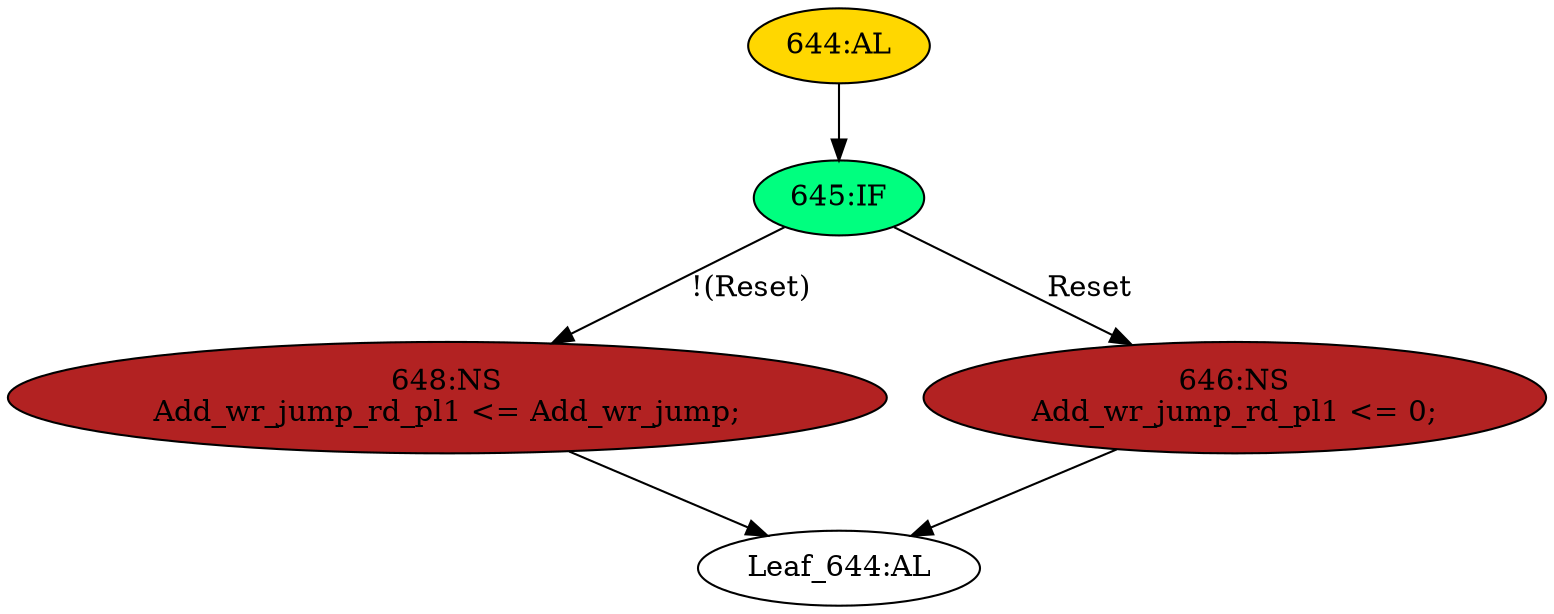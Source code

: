 strict digraph "" {
	node [label="\N"];
	"644:AL"	 [ast="<pyverilog.vparser.ast.Always object at 0x7fbd1c2e60d0>",
		clk_sens=False,
		fillcolor=gold,
		label="644:AL",
		sens="['Clk_SYS', 'Reset']",
		statements="[]",
		style=filled,
		typ=Always,
		use_var="['Reset', 'Add_wr_jump']"];
	"645:IF"	 [ast="<pyverilog.vparser.ast.IfStatement object at 0x7fbd1c2e6250>",
		fillcolor=springgreen,
		label="645:IF",
		statements="[]",
		style=filled,
		typ=IfStatement];
	"644:AL" -> "645:IF"	 [cond="[]",
		lineno=None];
	"648:NS"	 [ast="<pyverilog.vparser.ast.NonblockingSubstitution object at 0x7fbd1c2e6290>",
		fillcolor=firebrick,
		label="648:NS
Add_wr_jump_rd_pl1 <= Add_wr_jump;",
		statements="[<pyverilog.vparser.ast.NonblockingSubstitution object at 0x7fbd1c2e6290>]",
		style=filled,
		typ=NonblockingSubstitution];
	"Leaf_644:AL"	 [def_var="['Add_wr_jump_rd_pl1']",
		label="Leaf_644:AL"];
	"648:NS" -> "Leaf_644:AL"	 [cond="[]",
		lineno=None];
	"645:IF" -> "648:NS"	 [cond="['Reset']",
		label="!(Reset)",
		lineno=645];
	"646:NS"	 [ast="<pyverilog.vparser.ast.NonblockingSubstitution object at 0x7fbd1c2e6410>",
		fillcolor=firebrick,
		label="646:NS
Add_wr_jump_rd_pl1 <= 0;",
		statements="[<pyverilog.vparser.ast.NonblockingSubstitution object at 0x7fbd1c2e6410>]",
		style=filled,
		typ=NonblockingSubstitution];
	"645:IF" -> "646:NS"	 [cond="['Reset']",
		label=Reset,
		lineno=645];
	"646:NS" -> "Leaf_644:AL"	 [cond="[]",
		lineno=None];
}
